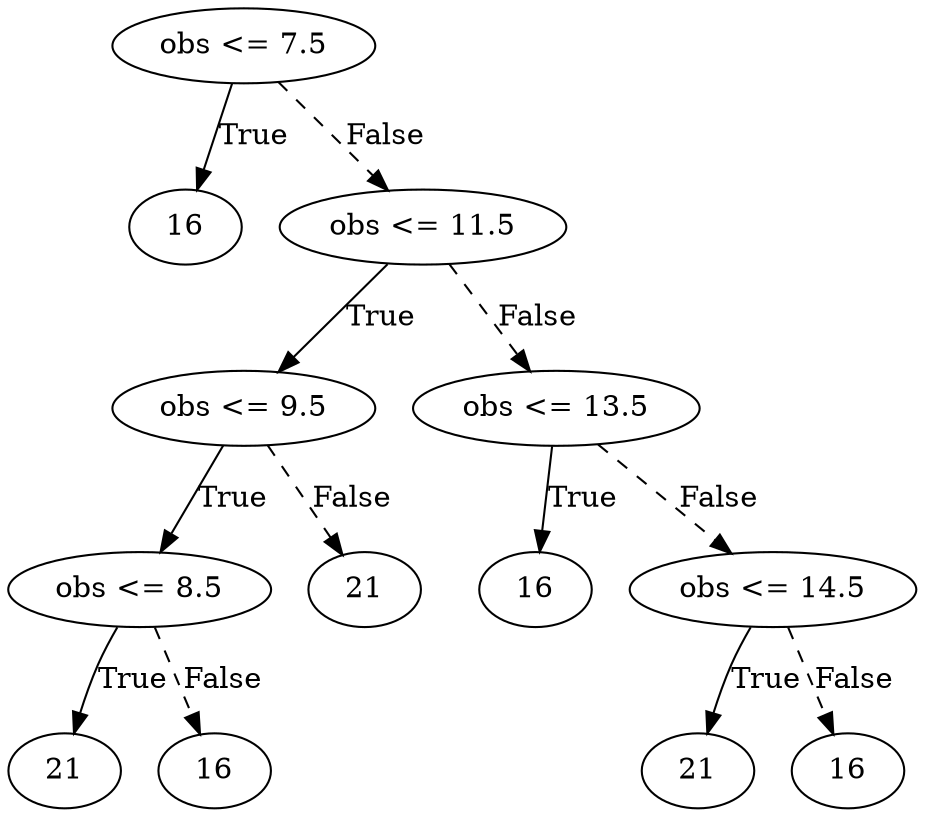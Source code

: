 digraph {
0 [label="obs <= 7.5"];
1 [label="16"];
0 -> 1 [label="True"];
2 [label="obs <= 11.5"];
3 [label="obs <= 9.5"];
4 [label="obs <= 8.5"];
5 [label="21"];
4 -> 5 [label="True"];
6 [label="16"];
4 -> 6 [style="dashed", label="False"];
3 -> 4 [label="True"];
7 [label="21"];
3 -> 7 [style="dashed", label="False"];
2 -> 3 [label="True"];
8 [label="obs <= 13.5"];
9 [label="16"];
8 -> 9 [label="True"];
10 [label="obs <= 14.5"];
11 [label="21"];
10 -> 11 [label="True"];
12 [label="16"];
10 -> 12 [style="dashed", label="False"];
8 -> 10 [style="dashed", label="False"];
2 -> 8 [style="dashed", label="False"];
0 -> 2 [style="dashed", label="False"];

}